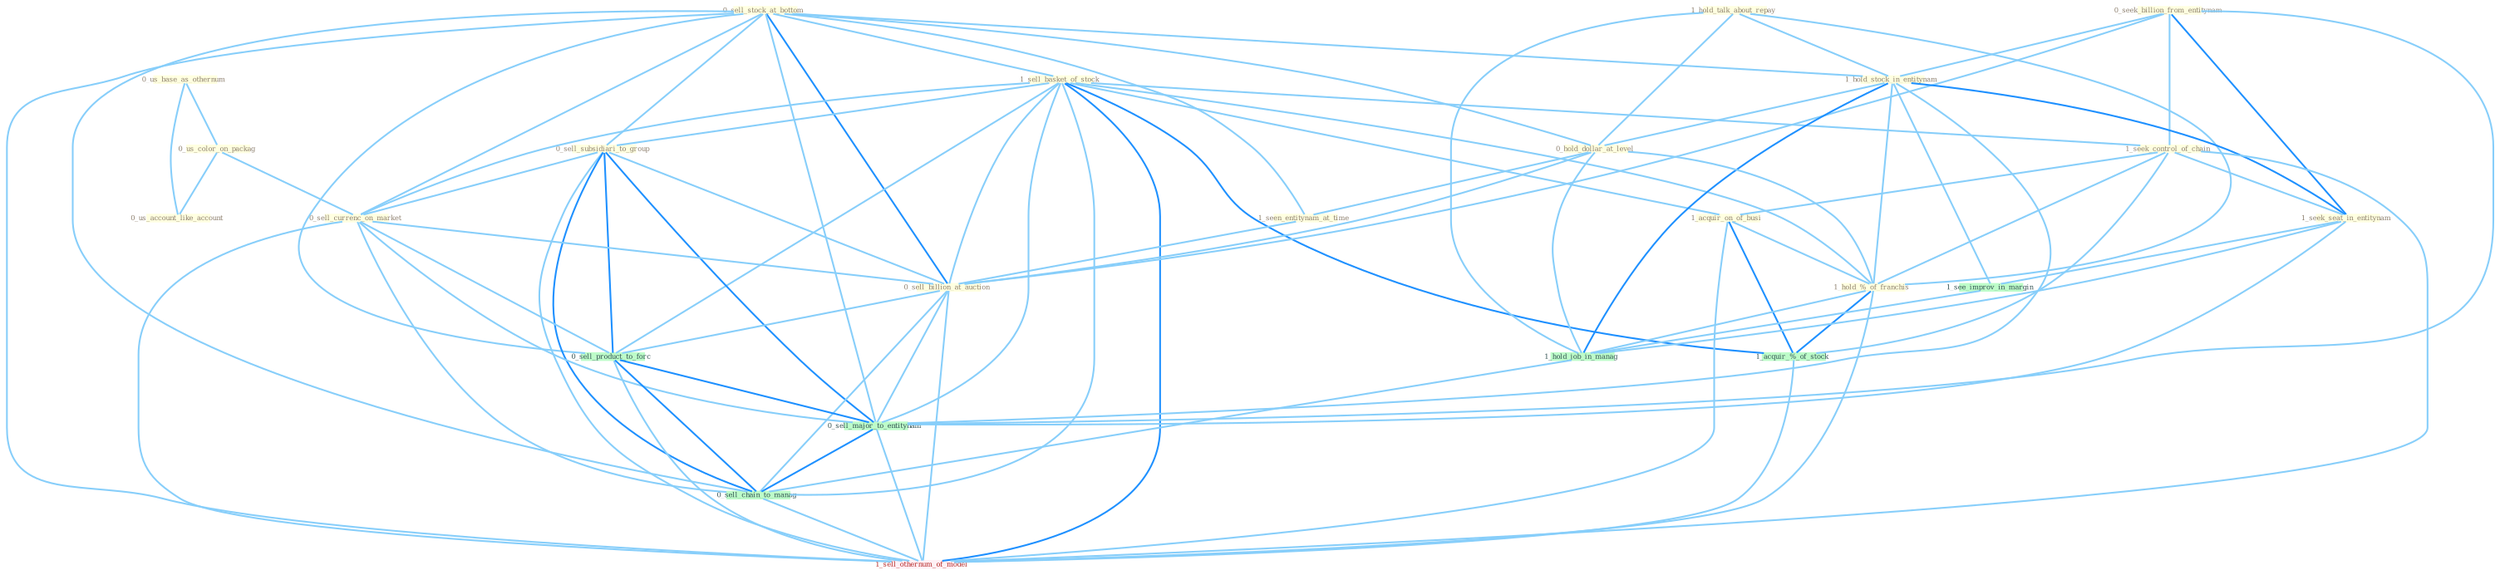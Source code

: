 Graph G{ 
    node
    [shape=polygon,style=filled,width=.5,height=.06,color="#BDFCC9",fixedsize=true,fontsize=4,
    fontcolor="#2f4f4f"];
    {node
    [color="#ffffe0", fontcolor="#8b7d6b"] "0_us_base_as_othernum " "0_sell_stock_at_bottom " "1_sell_basket_of_stock " "1_hold_talk_about_repay " "0_seek_billion_from_entitynam " "0_us_color_on_packag " "0_sell_subsidiari_to_group " "0_us_account_like_account " "1_hold_stock_in_entitynam " "1_seek_control_of_chain " "1_acquir_on_of_busi " "0_hold_dollar_at_level " "1_hold_%_of_franchis " "0_sell_currenc_on_market " "1_seen_entitynam_at_time " "1_seek_seat_in_entitynam " "0_sell_billion_at_auction "}
{node [color="#fff0f5", fontcolor="#b22222"] "1_sell_othernum_of_model "}
edge [color="#B0E2FF"];

	"0_us_base_as_othernum " -- "0_us_color_on_packag " [w="1", color="#87cefa" ];
	"0_us_base_as_othernum " -- "0_us_account_like_account " [w="1", color="#87cefa" ];
	"0_sell_stock_at_bottom " -- "1_sell_basket_of_stock " [w="1", color="#87cefa" ];
	"0_sell_stock_at_bottom " -- "0_sell_subsidiari_to_group " [w="1", color="#87cefa" ];
	"0_sell_stock_at_bottom " -- "1_hold_stock_in_entitynam " [w="1", color="#87cefa" ];
	"0_sell_stock_at_bottom " -- "0_hold_dollar_at_level " [w="1", color="#87cefa" ];
	"0_sell_stock_at_bottom " -- "0_sell_currenc_on_market " [w="1", color="#87cefa" ];
	"0_sell_stock_at_bottom " -- "1_seen_entitynam_at_time " [w="1", color="#87cefa" ];
	"0_sell_stock_at_bottom " -- "0_sell_billion_at_auction " [w="2", color="#1e90ff" , len=0.8];
	"0_sell_stock_at_bottom " -- "0_sell_product_to_forc " [w="1", color="#87cefa" ];
	"0_sell_stock_at_bottom " -- "0_sell_major_to_entitynam " [w="1", color="#87cefa" ];
	"0_sell_stock_at_bottom " -- "0_sell_chain_to_manag " [w="1", color="#87cefa" ];
	"0_sell_stock_at_bottom " -- "1_sell_othernum_of_model " [w="1", color="#87cefa" ];
	"1_sell_basket_of_stock " -- "0_sell_subsidiari_to_group " [w="1", color="#87cefa" ];
	"1_sell_basket_of_stock " -- "1_seek_control_of_chain " [w="1", color="#87cefa" ];
	"1_sell_basket_of_stock " -- "1_acquir_on_of_busi " [w="1", color="#87cefa" ];
	"1_sell_basket_of_stock " -- "1_hold_%_of_franchis " [w="1", color="#87cefa" ];
	"1_sell_basket_of_stock " -- "0_sell_currenc_on_market " [w="1", color="#87cefa" ];
	"1_sell_basket_of_stock " -- "0_sell_billion_at_auction " [w="1", color="#87cefa" ];
	"1_sell_basket_of_stock " -- "1_acquir_%_of_stock " [w="2", color="#1e90ff" , len=0.8];
	"1_sell_basket_of_stock " -- "0_sell_product_to_forc " [w="1", color="#87cefa" ];
	"1_sell_basket_of_stock " -- "0_sell_major_to_entitynam " [w="1", color="#87cefa" ];
	"1_sell_basket_of_stock " -- "0_sell_chain_to_manag " [w="1", color="#87cefa" ];
	"1_sell_basket_of_stock " -- "1_sell_othernum_of_model " [w="2", color="#1e90ff" , len=0.8];
	"1_hold_talk_about_repay " -- "1_hold_stock_in_entitynam " [w="1", color="#87cefa" ];
	"1_hold_talk_about_repay " -- "0_hold_dollar_at_level " [w="1", color="#87cefa" ];
	"1_hold_talk_about_repay " -- "1_hold_%_of_franchis " [w="1", color="#87cefa" ];
	"1_hold_talk_about_repay " -- "1_hold_job_in_manag " [w="1", color="#87cefa" ];
	"0_seek_billion_from_entitynam " -- "1_hold_stock_in_entitynam " [w="1", color="#87cefa" ];
	"0_seek_billion_from_entitynam " -- "1_seek_control_of_chain " [w="1", color="#87cefa" ];
	"0_seek_billion_from_entitynam " -- "1_seek_seat_in_entitynam " [w="2", color="#1e90ff" , len=0.8];
	"0_seek_billion_from_entitynam " -- "0_sell_billion_at_auction " [w="1", color="#87cefa" ];
	"0_seek_billion_from_entitynam " -- "0_sell_major_to_entitynam " [w="1", color="#87cefa" ];
	"0_us_color_on_packag " -- "0_us_account_like_account " [w="1", color="#87cefa" ];
	"0_us_color_on_packag " -- "0_sell_currenc_on_market " [w="1", color="#87cefa" ];
	"0_sell_subsidiari_to_group " -- "0_sell_currenc_on_market " [w="1", color="#87cefa" ];
	"0_sell_subsidiari_to_group " -- "0_sell_billion_at_auction " [w="1", color="#87cefa" ];
	"0_sell_subsidiari_to_group " -- "0_sell_product_to_forc " [w="2", color="#1e90ff" , len=0.8];
	"0_sell_subsidiari_to_group " -- "0_sell_major_to_entitynam " [w="2", color="#1e90ff" , len=0.8];
	"0_sell_subsidiari_to_group " -- "0_sell_chain_to_manag " [w="2", color="#1e90ff" , len=0.8];
	"0_sell_subsidiari_to_group " -- "1_sell_othernum_of_model " [w="1", color="#87cefa" ];
	"1_hold_stock_in_entitynam " -- "0_hold_dollar_at_level " [w="1", color="#87cefa" ];
	"1_hold_stock_in_entitynam " -- "1_hold_%_of_franchis " [w="1", color="#87cefa" ];
	"1_hold_stock_in_entitynam " -- "1_seek_seat_in_entitynam " [w="2", color="#1e90ff" , len=0.8];
	"1_hold_stock_in_entitynam " -- "1_see_improv_in_margin " [w="1", color="#87cefa" ];
	"1_hold_stock_in_entitynam " -- "1_hold_job_in_manag " [w="2", color="#1e90ff" , len=0.8];
	"1_hold_stock_in_entitynam " -- "0_sell_major_to_entitynam " [w="1", color="#87cefa" ];
	"1_seek_control_of_chain " -- "1_acquir_on_of_busi " [w="1", color="#87cefa" ];
	"1_seek_control_of_chain " -- "1_hold_%_of_franchis " [w="1", color="#87cefa" ];
	"1_seek_control_of_chain " -- "1_seek_seat_in_entitynam " [w="1", color="#87cefa" ];
	"1_seek_control_of_chain " -- "1_acquir_%_of_stock " [w="1", color="#87cefa" ];
	"1_seek_control_of_chain " -- "1_sell_othernum_of_model " [w="1", color="#87cefa" ];
	"1_acquir_on_of_busi " -- "1_hold_%_of_franchis " [w="1", color="#87cefa" ];
	"1_acquir_on_of_busi " -- "1_acquir_%_of_stock " [w="2", color="#1e90ff" , len=0.8];
	"1_acquir_on_of_busi " -- "1_sell_othernum_of_model " [w="1", color="#87cefa" ];
	"0_hold_dollar_at_level " -- "1_hold_%_of_franchis " [w="1", color="#87cefa" ];
	"0_hold_dollar_at_level " -- "1_seen_entitynam_at_time " [w="1", color="#87cefa" ];
	"0_hold_dollar_at_level " -- "0_sell_billion_at_auction " [w="1", color="#87cefa" ];
	"0_hold_dollar_at_level " -- "1_hold_job_in_manag " [w="1", color="#87cefa" ];
	"1_hold_%_of_franchis " -- "1_acquir_%_of_stock " [w="2", color="#1e90ff" , len=0.8];
	"1_hold_%_of_franchis " -- "1_hold_job_in_manag " [w="1", color="#87cefa" ];
	"1_hold_%_of_franchis " -- "1_sell_othernum_of_model " [w="1", color="#87cefa" ];
	"0_sell_currenc_on_market " -- "0_sell_billion_at_auction " [w="1", color="#87cefa" ];
	"0_sell_currenc_on_market " -- "0_sell_product_to_forc " [w="1", color="#87cefa" ];
	"0_sell_currenc_on_market " -- "0_sell_major_to_entitynam " [w="1", color="#87cefa" ];
	"0_sell_currenc_on_market " -- "0_sell_chain_to_manag " [w="1", color="#87cefa" ];
	"0_sell_currenc_on_market " -- "1_sell_othernum_of_model " [w="1", color="#87cefa" ];
	"1_seen_entitynam_at_time " -- "0_sell_billion_at_auction " [w="1", color="#87cefa" ];
	"1_seek_seat_in_entitynam " -- "1_see_improv_in_margin " [w="1", color="#87cefa" ];
	"1_seek_seat_in_entitynam " -- "1_hold_job_in_manag " [w="1", color="#87cefa" ];
	"1_seek_seat_in_entitynam " -- "0_sell_major_to_entitynam " [w="1", color="#87cefa" ];
	"0_sell_billion_at_auction " -- "0_sell_product_to_forc " [w="1", color="#87cefa" ];
	"0_sell_billion_at_auction " -- "0_sell_major_to_entitynam " [w="1", color="#87cefa" ];
	"0_sell_billion_at_auction " -- "0_sell_chain_to_manag " [w="1", color="#87cefa" ];
	"0_sell_billion_at_auction " -- "1_sell_othernum_of_model " [w="1", color="#87cefa" ];
	"1_see_improv_in_margin " -- "1_hold_job_in_manag " [w="1", color="#87cefa" ];
	"1_acquir_%_of_stock " -- "1_sell_othernum_of_model " [w="1", color="#87cefa" ];
	"1_hold_job_in_manag " -- "0_sell_chain_to_manag " [w="1", color="#87cefa" ];
	"0_sell_product_to_forc " -- "0_sell_major_to_entitynam " [w="2", color="#1e90ff" , len=0.8];
	"0_sell_product_to_forc " -- "0_sell_chain_to_manag " [w="2", color="#1e90ff" , len=0.8];
	"0_sell_product_to_forc " -- "1_sell_othernum_of_model " [w="1", color="#87cefa" ];
	"0_sell_major_to_entitynam " -- "0_sell_chain_to_manag " [w="2", color="#1e90ff" , len=0.8];
	"0_sell_major_to_entitynam " -- "1_sell_othernum_of_model " [w="1", color="#87cefa" ];
	"0_sell_chain_to_manag " -- "1_sell_othernum_of_model " [w="1", color="#87cefa" ];
}